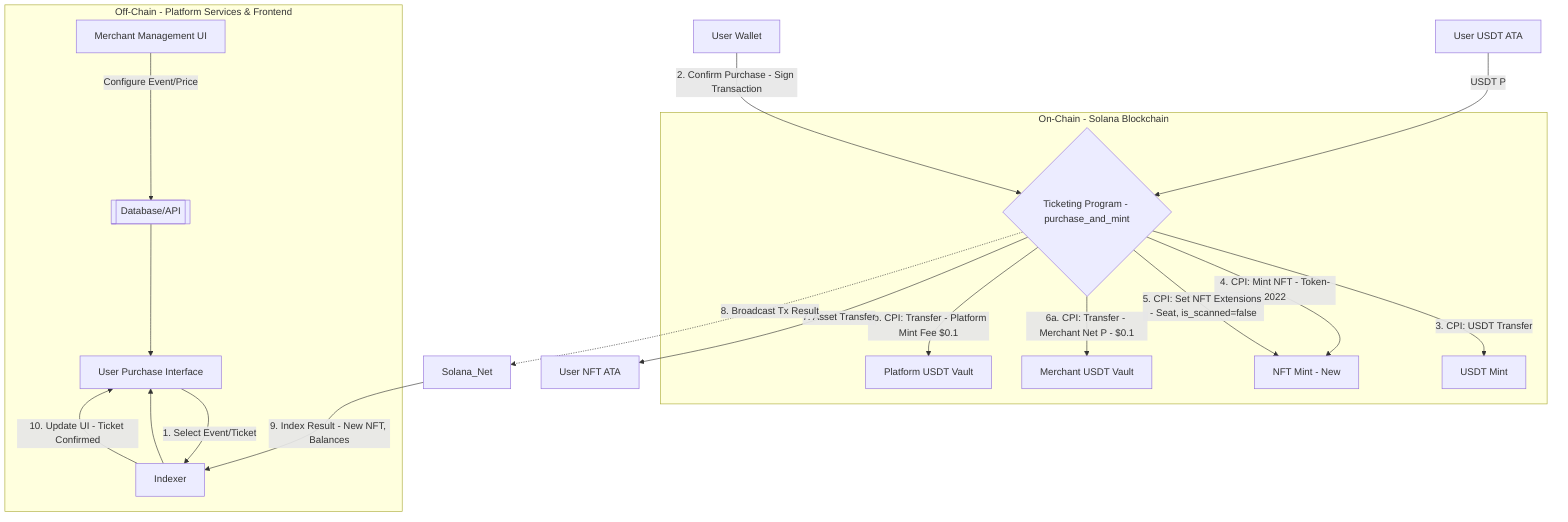 graph TD
  subgraph A[Off-Chain - Platform Services & Frontend]
    UIA[User Purchase Interface] -->|1. Select Event/Ticket| Indexer
    MUI[Merchant Management UI] -->|Configure Event/Price| DB[[Database/API]]
    Indexer --> UIA
    DB --> UIA
  end

  subgraph B[On-Chain - Solana Blockchain]
    TP{Ticketing Program - purchase_and_mint}
    USDT_M[USDT Mint]
    NFT_M[NFT Mint - New]
    PV[Platform USDT Vault]
    MV[Merchant USDT Vault]
  end

  User[User Wallet] -->|2. Confirm Purchase - Sign Transaction| TP

  TP -->|3. CPI: USDT Transfer| USDT_M
  User_ATA[User USDT ATA] -->|USDT P| TP

  TP -->|4. CPI: Mint NFT - Token-2022| NFT_M
  TP -->|5. CPI: Set NFT Extensions - Seat, is_scanned=false| NFT_M

  TP -->|6a. CPI: Transfer - Merchant Net P - $0.1| MV
  TP -->|6b. CPI: Transfer - Platform Mint Fee $0.1| PV

  TP -->|7. Asset Transfer| User_NFT_ATA[User NFT ATA]

  TP -.->|8. Broadcast Tx Result| Solana_Net
  Solana_Net -->|9. Index Result - New NFT, Balances| Indexer

  Indexer -->|10. Update UI - Ticket Confirmed| UIA